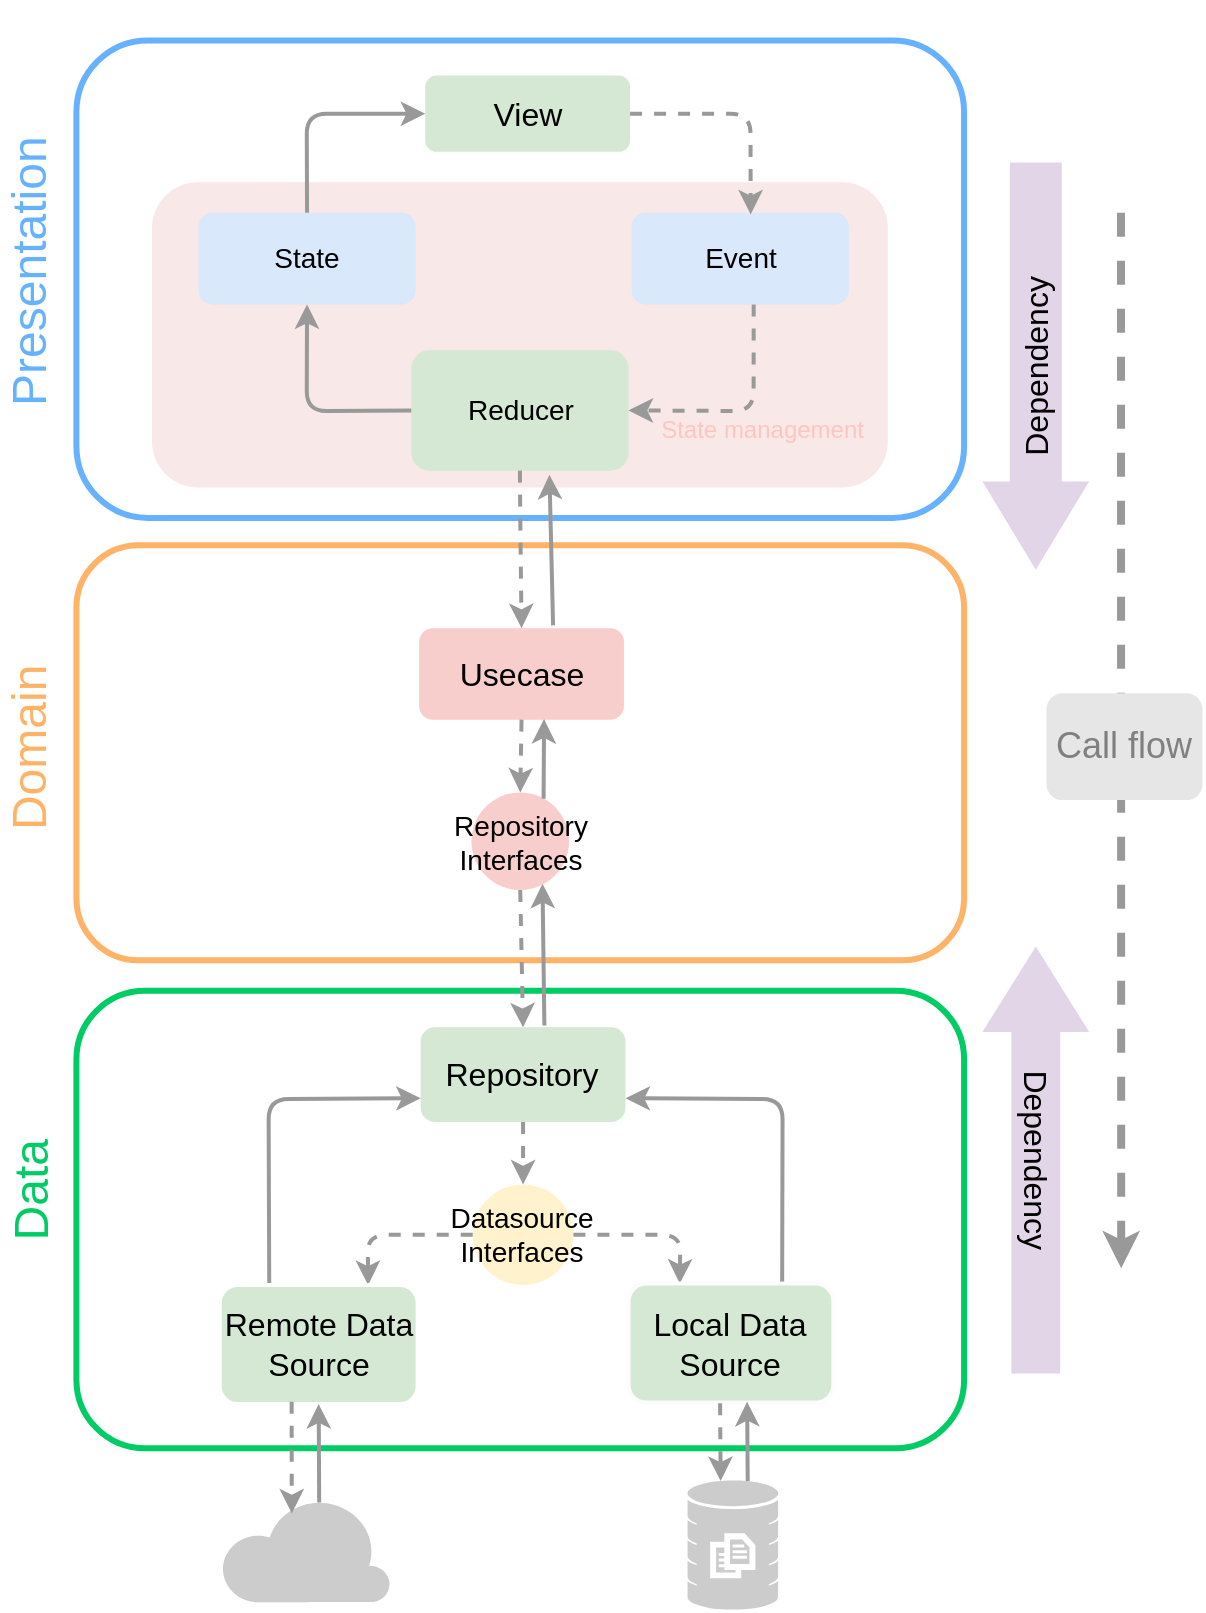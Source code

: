 <mxfile>
    <diagram id="899Ff32Y32sYMfXcTHe8" name="Page-1">
        <mxGraphModel dx="319" dy="308" grid="1" gridSize="10" guides="1" tooltips="1" connect="1" arrows="1" fold="1" page="1" pageScale="1" pageWidth="827" pageHeight="1169" background="#ffffff" math="0" shadow="0">
            <root>
                <mxCell id="0"/>
                <mxCell id="1" parent="0"/>
                <mxCell id="281" value="" style="group" parent="1" vertex="1" connectable="0">
                    <mxGeometry x="20.066" y="23.253" width="601.174" height="784.747" as="geometry"/>
                </mxCell>
                <mxCell id="8" value="" style="rounded=1;whiteSpace=wrap;html=1;fillColor=#FFFFFF;fontColor=#333333;strokeWidth=3;strokeColor=#66B2FF;" parent="281" vertex="1">
                    <mxGeometry x="38.132" width="443.851" height="238.704" as="geometry"/>
                </mxCell>
                <mxCell id="2" value="&lt;h2 style=&quot;font-size: 16px;&quot;&gt;&lt;font color=&quot;#000000&quot; style=&quot;font-weight: normal; font-size: 16px;&quot;&gt;View&lt;/font&gt;&lt;/h2&gt;" style="rounded=1;whiteSpace=wrap;html=1;fillColor=#d5e8d4;strokeColor=none;fontStyle=0;fontSize=16;" parent="281" vertex="1">
                    <mxGeometry x="212.553" y="17.541" width="102.414" height="38.132" as="geometry"/>
                </mxCell>
                <mxCell id="13" style="edgeStyle=orthogonalEdgeStyle;rounded=0;orthogonalLoop=1;jettySize=auto;html=1;exitX=0.5;exitY=1;exitDx=0;exitDy=0;" parent="281" edge="1">
                    <mxGeometry relative="1" as="geometry">
                        <mxPoint x="279.123" y="293.613" as="sourcePoint"/>
                        <mxPoint x="279.123" y="293.613" as="targetPoint"/>
                    </mxGeometry>
                </mxCell>
                <mxCell id="18" value="" style="rounded=1;whiteSpace=wrap;html=1;fillColor=#FFFFFF;fontColor=#333333;strokeWidth=3;strokeColor=#FFB366;" parent="281" vertex="1">
                    <mxGeometry x="38.132" y="252.431" width="443.851" height="207.436" as="geometry"/>
                </mxCell>
                <mxCell id="21" value="" style="rounded=1;whiteSpace=wrap;html=1;fillColor=#FFFFFF;fontColor=#333333;strokeWidth=3;strokeColor=#00CC66;" parent="281" vertex="1">
                    <mxGeometry x="38.132" y="475.119" width="443.851" height="228.789" as="geometry"/>
                </mxCell>
                <mxCell id="22" value="&lt;h2 style=&quot;font-size: 16px;&quot;&gt;&lt;font color=&quot;#000000&quot; style=&quot;font-weight: normal; font-size: 16px;&quot;&gt;Repository&lt;/font&gt;&lt;/h2&gt;" style="rounded=1;whiteSpace=wrap;html=1;fillColor=#d5e8d4;strokeColor=none;fontStyle=0;fontSize=16;" parent="281" vertex="1">
                    <mxGeometry x="210.265" y="493.422" width="102.414" height="47.283" as="geometry"/>
                </mxCell>
                <mxCell id="27" value="Presentation" style="text;html=1;strokeColor=none;fillColor=none;align=center;verticalAlign=middle;whiteSpace=wrap;rounded=0;textDirection=ltr;direction=west;labelPosition=center;verticalLabelPosition=middle;horizontal=0;fontSize=24;fontColor=#66B2FF;" parent="281" vertex="1">
                    <mxGeometry y="-20" width="30.51" height="270" as="geometry"/>
                </mxCell>
                <mxCell id="28" value="Domain" style="text;html=1;strokeColor=none;fillColor=none;align=center;verticalAlign=middle;whiteSpace=wrap;rounded=0;textDirection=ltr;direction=west;labelPosition=center;verticalLabelPosition=middle;horizontal=0;fontSize=24;fontColor=#FFB366;" parent="281" vertex="1">
                    <mxGeometry y="292.088" width="30.505" height="122.021" as="geometry"/>
                </mxCell>
                <mxCell id="29" value="Data" style="text;html=1;strokeColor=none;fillColor=none;align=center;verticalAlign=middle;whiteSpace=wrap;rounded=0;textDirection=ltr;direction=west;labelPosition=center;verticalLabelPosition=middle;horizontal=0;fontSize=24;fontColor=#00CC66;" parent="281" vertex="1">
                    <mxGeometry y="513.251" width="30.505" height="122.021" as="geometry"/>
                </mxCell>
                <mxCell id="50" value="" style="html=1;aspect=fixed;strokeColor=none;shadow=0;align=center;verticalAlign=top;shape=mxgraph.gcp2.database_3;fontSize=20;fillColor=#CCCCCC;" parent="281" vertex="1">
                    <mxGeometry x="343.657" y="719.924" width="45.376" height="64.823" as="geometry"/>
                </mxCell>
                <mxCell id="61" value="&lt;h2&gt;&lt;span style=&quot;font-weight: normal ; font-size: 12px&quot;&gt;&lt;font style=&quot;font-size: 12px&quot;&gt;&lt;span&gt;State &lt;/span&gt;&lt;font style=&quot;font-size: 12px&quot;&gt;management&lt;/font&gt;&lt;span&gt;&amp;nbsp; &amp;nbsp;&lt;/span&gt;&lt;/font&gt;&lt;/span&gt;&lt;/h2&gt;" style="rounded=1;whiteSpace=wrap;html=1;align=right;verticalAlign=bottom;labelPosition=center;verticalLabelPosition=middle;fontSize=14;strokeColor=none;textDirection=ltr;horizontal=1;fillColor=#F8E8E7;fontColor=#FFC6BF;" parent="281" vertex="1">
                    <mxGeometry x="75.935" y="70.925" width="367.916" height="152.526" as="geometry"/>
                </mxCell>
                <mxCell id="20" value="&lt;h2 style=&quot;font-size: 16px;&quot;&gt;&lt;font color=&quot;#000000&quot; style=&quot;font-weight: normal; font-size: 16px;&quot;&gt;Usecase&lt;/font&gt;&lt;/h2&gt;" style="rounded=1;whiteSpace=wrap;html=1;fillColor=#f8cecc;strokeColor=none;fontStyle=0;fontSize=16;" parent="281" vertex="1">
                    <mxGeometry x="209.502" y="293.815" width="102.414" height="45.758" as="geometry"/>
                </mxCell>
                <mxCell id="70" value="&lt;font color=&quot;#000000&quot;&gt;Reducer&lt;br&gt;&lt;/font&gt;" style="rounded=1;whiteSpace=wrap;html=1;fontSize=14;align=center;verticalAlign=middle;fillColor=#d5e8d4;strokeColor=none;" parent="281" vertex="1">
                    <mxGeometry x="205.575" y="154.814" width="108.629" height="60.248" as="geometry"/>
                </mxCell>
                <mxCell id="73" value="&lt;font color=&quot;#000000&quot;&gt;Event&lt;/font&gt;" style="rounded=1;whiteSpace=wrap;html=1;fontSize=14;align=center;verticalAlign=middle;fillColor=#dae8fc;strokeColor=none;" parent="281" vertex="1">
                    <mxGeometry x="315.729" y="86.177" width="108.629" height="45.758" as="geometry"/>
                </mxCell>
                <mxCell id="75" value="&lt;font color=&quot;#000000&quot;&gt;State&lt;/font&gt;" style="rounded=1;whiteSpace=wrap;html=1;fontSize=14;align=center;verticalAlign=middle;fillColor=#dae8fc;strokeColor=none;" parent="281" vertex="1">
                    <mxGeometry x="99.142" y="86.177" width="108.629" height="45.758" as="geometry"/>
                </mxCell>
                <mxCell id="76" value="" style="html=1;labelBackgroundColor=#ffffff;startArrow=none;startFill=0;startSize=6;endArrow=classic;endFill=1;endSize=6;jettySize=auto;orthogonalLoop=1;strokeWidth=2;fontSize=14;entryX=0.5;entryY=1;entryDx=0;entryDy=0;exitX=0;exitY=0.5;exitDx=0;exitDy=0;fontColor=#999999;strokeColor=#999999;" parent="281" source="70" target="75" edge="1">
                    <mxGeometry width="60" height="60" relative="1" as="geometry">
                        <mxPoint x="217.35" y="253.956" as="sourcePoint"/>
                        <mxPoint x="263.108" y="208.198" as="targetPoint"/>
                        <Array as="points">
                            <mxPoint x="153.289" y="185.319"/>
                        </Array>
                    </mxGeometry>
                </mxCell>
                <mxCell id="77" value="" style="html=1;labelBackgroundColor=#ffffff;startArrow=none;startFill=0;startSize=6;endArrow=classic;endFill=1;endSize=6;jettySize=auto;orthogonalLoop=1;strokeWidth=2;fontSize=14;entryX=0;entryY=0.5;entryDx=0;entryDy=0;exitX=0.5;exitY=0;exitDx=0;exitDy=0;fontColor=#999999;strokeColor=#999999;" parent="281" source="75" target="2" edge="1">
                    <mxGeometry width="60" height="60" relative="1" as="geometry">
                        <mxPoint x="230.742" y="192.564" as="sourcePoint"/>
                        <mxPoint x="213.246" y="40.419" as="targetPoint"/>
                        <Array as="points">
                            <mxPoint x="153.289" y="36.606"/>
                        </Array>
                    </mxGeometry>
                </mxCell>
                <mxCell id="78" value="" style="html=1;labelBackgroundColor=#ffffff;startArrow=none;startFill=0;startSize=6;endArrow=classic;endFill=1;endSize=6;jettySize=auto;orthogonalLoop=1;strokeWidth=2;dashed=1;fontSize=14;entryX=0.548;entryY=0.017;entryDx=0;entryDy=0;exitX=1;exitY=0.5;exitDx=0;exitDy=0;fontColor=#999999;strokeColor=#999999;entryPerimeter=0;" parent="281" source="2" target="73" edge="1">
                    <mxGeometry width="60" height="60" relative="1" as="geometry">
                        <mxPoint x="311.153" y="36.606" as="sourcePoint"/>
                        <mxPoint x="220.872" y="48.046" as="targetPoint"/>
                        <Array as="points">
                            <mxPoint x="375.214" y="36.606"/>
                        </Array>
                    </mxGeometry>
                </mxCell>
                <mxCell id="80" value="" style="html=1;labelBackgroundColor=#ffffff;startArrow=none;startFill=0;startSize=6;endArrow=classic;endFill=1;endSize=6;jettySize=auto;orthogonalLoop=1;strokeWidth=2;dashed=1;fontSize=14;entryX=1;entryY=0.5;entryDx=0;entryDy=0;fontColor=#999999;strokeColor=#999999;exitX=0.562;exitY=1;exitDx=0;exitDy=0;exitPerimeter=0;" parent="281" source="73" target="70" edge="1">
                    <mxGeometry width="60" height="60" relative="1" as="geometry">
                        <mxPoint x="375.214" y="131.935" as="sourcePoint"/>
                        <mxPoint x="388.985" y="94.582" as="targetPoint"/>
                        <Array as="points">
                            <mxPoint x="376.74" y="185.319"/>
                        </Array>
                    </mxGeometry>
                </mxCell>
                <mxCell id="82" value="" style="html=1;labelBackgroundColor=#ffffff;startArrow=none;startFill=0;startSize=6;endArrow=classic;endFill=1;endSize=6;jettySize=auto;orthogonalLoop=1;strokeWidth=2;dashed=1;fontSize=14;entryX=0.5;entryY=0;entryDx=0;entryDy=0;exitX=0.5;exitY=1;exitDx=0;exitDy=0;fontColor=#999999;strokeColor=#999999;" parent="281" source="20" target="111" edge="1">
                    <mxGeometry width="60" height="60" relative="1" as="geometry">
                        <mxPoint x="221.483" y="357.102" as="sourcePoint"/>
                        <mxPoint x="226.173" y="506.387" as="targetPoint"/>
                        <Array as="points"/>
                    </mxGeometry>
                </mxCell>
                <mxCell id="89" value="" style="html=1;labelBackgroundColor=#ffffff;startArrow=none;startFill=0;startSize=6;endArrow=classic;endFill=1;endSize=6;jettySize=auto;orthogonalLoop=1;strokeWidth=4;dashed=1;fontSize=14;fontColor=#999999;strokeColor=#999999;exitX=0.5;exitY=1;exitDx=0;exitDy=0;" parent="281" edge="1">
                    <mxGeometry width="60" height="60" relative="1" as="geometry">
                        <mxPoint x="560.423" y="86.177" as="sourcePoint"/>
                        <mxPoint x="560.534" y="613.918" as="targetPoint"/>
                    </mxGeometry>
                </mxCell>
                <mxCell id="90" value="&lt;font color=&quot;#000000&quot;&gt;Datasource Interfaces&lt;/font&gt;" style="ellipse;whiteSpace=wrap;html=1;aspect=fixed;rounded=1;fontSize=14;align=center;verticalAlign=middle;fillColor=#fff2cc;strokeColor=none;" parent="281" vertex="1">
                    <mxGeometry x="236.301" y="571.973" width="50.333" height="50.333" as="geometry"/>
                </mxCell>
                <mxCell id="97" value="" style="endArrow=classic;html=1;fontSize=14;fontColor=#000000;strokeColor=#999999;strokeWidth=2;entryX=0;entryY=0.75;entryDx=0;entryDy=0;exitX=0.25;exitY=0;exitDx=0;exitDy=0;" parent="281" source="33" target="22" edge="1">
                    <mxGeometry width="50" height="50" relative="1" as="geometry">
                        <mxPoint x="143.375" y="552.908" as="sourcePoint"/>
                        <mxPoint x="268.446" y="446.902" as="targetPoint"/>
                        <Array as="points">
                            <mxPoint x="134.223" y="529.266"/>
                        </Array>
                    </mxGeometry>
                </mxCell>
                <mxCell id="98" value="" style="endArrow=classic;html=1;fontSize=14;fontColor=#000000;strokeColor=#999999;strokeWidth=2;entryX=1;entryY=0.75;entryDx=0;entryDy=0;exitX=0.75;exitY=0;exitDx=0;exitDy=0;" parent="281" source="32" target="22" edge="1">
                    <mxGeometry width="50" height="50" relative="1" as="geometry">
                        <mxPoint x="380.282" y="552.908" as="sourcePoint"/>
                        <mxPoint x="217.891" y="543.375" as="targetPoint"/>
                        <Array as="points">
                            <mxPoint x="391.23" y="529.266"/>
                        </Array>
                    </mxGeometry>
                </mxCell>
                <mxCell id="102" value="&lt;h2&gt;&lt;font style=&quot;font-weight: normal&quot;&gt;Call flow&lt;/font&gt;&lt;/h2&gt;" style="rounded=1;whiteSpace=wrap;html=1;strokeColor=none;fontStyle=0;fillColor=#E6E6E6;fontColor=#808080;" parent="281" vertex="1">
                    <mxGeometry x="523.165" y="326.406" width="78.01" height="53.384" as="geometry"/>
                </mxCell>
                <mxCell id="103" value="" style="verticalLabelPosition=bottom;html=1;verticalAlign=top;align=center;strokeColor=none;shape=mxgraph.azure.cloud;rounded=1;fontSize=14;fillColor=#CCCCCC;" parent="281" vertex="1">
                    <mxGeometry x="110.154" y="728.313" width="85.132" height="52.622" as="geometry"/>
                </mxCell>
                <mxCell id="106" value="" style="html=1;labelBackgroundColor=#ffffff;startArrow=none;startFill=0;startSize=6;endArrow=classic;endFill=1;endSize=6;jettySize=auto;orthogonalLoop=1;strokeWidth=2;dashed=1;fontSize=14;entryX=0.75;entryY=0;entryDx=0;entryDy=0;exitX=0;exitY=0.5;exitDx=0;exitDy=0;fontColor=#999999;strokeColor=#999999;" parent="281" source="90" target="33" edge="1">
                    <mxGeometry width="60" height="60" relative="1" as="geometry">
                        <mxPoint x="217.129" y="385.129" as="sourcePoint"/>
                        <mxPoint x="217.891" y="519.733" as="targetPoint"/>
                        <Array as="points">
                            <mxPoint x="183.794" y="597.14"/>
                        </Array>
                    </mxGeometry>
                </mxCell>
                <mxCell id="107" value="" style="html=1;labelBackgroundColor=#ffffff;startArrow=none;startFill=0;startSize=6;endArrow=classic;endFill=1;endSize=6;jettySize=auto;orthogonalLoop=1;strokeWidth=2;dashed=1;fontSize=14;entryX=0.25;entryY=0;entryDx=0;entryDy=0;exitX=1;exitY=0.5;exitDx=0;exitDy=0;fontColor=#999999;strokeColor=#999999;" parent="281" source="90" target="32" edge="1">
                    <mxGeometry width="60" height="60" relative="1" as="geometry">
                        <mxPoint x="246.978" y="596.378" as="sourcePoint"/>
                        <mxPoint x="191.636" y="629.933" as="targetPoint"/>
                        <Array as="points">
                            <mxPoint x="340.133" y="597.14"/>
                        </Array>
                    </mxGeometry>
                </mxCell>
                <mxCell id="108" value="" style="html=1;labelBackgroundColor=#ffffff;startArrow=none;startFill=0;startSize=6;endArrow=classic;endFill=1;endSize=6;jettySize=auto;orthogonalLoop=1;strokeWidth=2;dashed=1;fontSize=14;entryX=0.5;entryY=0;entryDx=0;entryDy=0;exitX=0.5;exitY=1;exitDx=0;exitDy=0;fontColor=#999999;strokeColor=#999999;" parent="281" source="22" target="90" edge="1">
                    <mxGeometry width="60" height="60" relative="1" as="geometry">
                        <mxPoint x="246.978" y="596.378" as="sourcePoint"/>
                        <mxPoint x="191.636" y="629.933" as="targetPoint"/>
                        <Array as="points"/>
                    </mxGeometry>
                </mxCell>
                <mxCell id="115" value="" style="endArrow=classic;html=1;fontSize=14;fontColor=#000000;strokeColor=#999999;strokeWidth=2;exitX=0.604;exitY=-0.02;exitDx=0;exitDy=0;entryX=0.728;entryY=0.934;entryDx=0;entryDy=0;entryPerimeter=0;exitPerimeter=0;" parent="281" source="22" target="111" edge="1">
                    <mxGeometry width="50" height="50" relative="1" as="geometry">
                        <mxPoint x="268.278" y="396.568" as="sourcePoint"/>
                        <mxPoint x="334.135" y="437.369" as="targetPoint"/>
                        <Array as="points"/>
                    </mxGeometry>
                </mxCell>
                <mxCell id="118" value="" style="html=1;labelBackgroundColor=#ffffff;startArrow=none;startFill=0;startSize=6;endArrow=classic;endFill=1;endSize=6;jettySize=auto;orthogonalLoop=1;strokeWidth=2;dashed=1;fontSize=14;entryX=0.5;entryY=0;entryDx=0;entryDy=0;exitX=0.5;exitY=1;exitDx=0;exitDy=0;fontColor=#999999;strokeColor=#999999;" parent="281" source="111" target="22" edge="1">
                    <mxGeometry width="60" height="60" relative="1" as="geometry">
                        <mxPoint x="217.129" y="334.032" as="sourcePoint"/>
                        <mxPoint x="250.483" y="390.975" as="targetPoint"/>
                        <Array as="points"/>
                    </mxGeometry>
                </mxCell>
                <mxCell id="111" value="&lt;font&gt;Repository Interfaces&lt;/font&gt;" style="ellipse;whiteSpace=wrap;html=1;aspect=fixed;rounded=1;fontSize=14;align=center;verticalAlign=middle;fillColor=#f8cecc;strokeColor=none;fontColor=#000000;" parent="281" vertex="1">
                    <mxGeometry x="235.653" y="375.977" width="48.808" height="48.808" as="geometry"/>
                </mxCell>
                <mxCell id="122" value="" style="endArrow=classic;html=1;fontSize=14;fontColor=#000000;strokeColor=#999999;strokeWidth=2;entryX=0.636;entryY=1.035;entryDx=0;entryDy=0;exitX=0.654;exitY=-0.03;exitDx=0;exitDy=0;entryPerimeter=0;exitPerimeter=0;" parent="281" source="20" target="70" edge="1">
                    <mxGeometry width="50" height="50" relative="1" as="geometry">
                        <mxPoint x="267.516" y="292.088" as="sourcePoint"/>
                        <mxPoint x="267.516" y="222.688" as="targetPoint"/>
                        <Array as="points"/>
                    </mxGeometry>
                </mxCell>
                <mxCell id="33" value="&lt;h2 style=&quot;font-size: 16px&quot;&gt;&lt;font color=&quot;#000000&quot; style=&quot;font-weight: normal ; font-size: 16px&quot;&gt;Remote Data Source&lt;/font&gt;&lt;/h2&gt;" style="rounded=1;whiteSpace=wrap;html=1;fillColor=#d5e8d4;strokeColor=#FFFFFF;fontStyle=0;fontSize=16;strokeWidth=2;spacingLeft=1;spacingRight=1;" parent="281" vertex="1">
                    <mxGeometry x="109.819" y="622.307" width="98.921" height="59.485" as="geometry"/>
                </mxCell>
                <mxCell id="104" value="" style="endArrow=classic;html=1;fontSize=14;fontColor=#000000;strokeColor=#999999;strokeWidth=2;entryX=0.5;entryY=1;entryDx=0;entryDy=0;exitX=0.58;exitY=0.05;exitDx=0;exitDy=0;exitPerimeter=0;" parent="281" source="103" target="33" edge="1">
                    <mxGeometry width="50" height="50" relative="1" as="geometry">
                        <mxPoint x="151.474" y="627.04" as="sourcePoint"/>
                        <mxPoint x="151.001" y="585.701" as="targetPoint"/>
                    </mxGeometry>
                </mxCell>
                <mxCell id="212" value="" style="html=1;labelBackgroundColor=#ffffff;startArrow=none;startFill=0;startSize=6;endArrow=classic;endFill=1;endSize=6;jettySize=auto;orthogonalLoop=1;strokeWidth=2;dashed=1;fontSize=14;exitX=0.5;exitY=1;exitDx=0;exitDy=0;fontColor=#999999;strokeColor=#999999;entryX=0.5;entryY=0;entryDx=0;entryDy=0;" parent="281" source="70" target="20" edge="1">
                    <mxGeometry width="60" height="60" relative="1" as="geometry">
                        <mxPoint x="205.575" y="200" as="sourcePoint"/>
                        <mxPoint x="259.889" y="276.072" as="targetPoint"/>
                        <Array as="points">
                            <mxPoint x="260.057" y="236.416"/>
                        </Array>
                    </mxGeometry>
                </mxCell>
                <mxCell id="32" value="&lt;h2 style=&quot;font-size: 16px&quot;&gt;&lt;font color=&quot;#000000&quot; style=&quot;font-weight: normal ; font-size: 16px&quot;&gt;Local Data Source&lt;/font&gt;&lt;/h2&gt;" style="rounded=1;whiteSpace=wrap;html=1;fillColor=#d5e8d4;strokeColor=#FCFCFC;fontStyle=0;fontSize=16;spacingLeft=1;spacingRight=1;strokeWidth=2;" parent="281" vertex="1">
                    <mxGeometry x="314.204" y="621.544" width="102.414" height="59.485" as="geometry"/>
                </mxCell>
                <mxCell id="105" value="" style="endArrow=classic;html=1;fontSize=14;fontColor=#000000;strokeColor=#999999;strokeWidth=2;entryX=0.579;entryY=0.994;entryDx=0;entryDy=0;exitX=0.664;exitY=0.005;exitDx=0;exitDy=0;exitPerimeter=0;entryPerimeter=0;" parent="281" source="50" target="32" edge="1">
                    <mxGeometry width="50" height="50" relative="1" as="geometry">
                        <mxPoint x="388.103" y="627.943" as="sourcePoint"/>
                        <mxPoint x="387.638" y="585.701" as="targetPoint"/>
                    </mxGeometry>
                </mxCell>
                <mxCell id="230" value="Dependency" style="shape=singleArrow;direction=south;whiteSpace=wrap;html=1;fillColor=#e1d5e7;strokeColor=none;align=center;verticalAlign=middle;horizontal=0;fontColor=#000000;fontSize=16;arrowWidth=0.486;arrowSize=0.217;" parent="281" vertex="1">
                    <mxGeometry x="491.134" y="61.01" width="53.384" height="203.622" as="geometry"/>
                </mxCell>
                <mxCell id="231" value="Dependency" style="shape=singleArrow;direction=south;whiteSpace=wrap;html=1;fillColor=#e1d5e7;strokeColor=none;align=center;verticalAlign=middle;horizontal=0;fontColor=#000000;rotation=-180;fontSize=16;arrowWidth=0.457;arrowSize=0.2;" parent="281" vertex="1">
                    <mxGeometry x="491.134" y="453.003" width="53.384" height="213.537" as="geometry"/>
                </mxCell>
                <mxCell id="279" value="" style="html=1;labelBackgroundColor=#ffffff;startArrow=none;startFill=0;startSize=6;endArrow=classic;endFill=1;endSize=6;jettySize=auto;orthogonalLoop=1;strokeWidth=2;dashed=1;fontSize=14;exitX=0.447;exitY=1.006;exitDx=0;exitDy=0;fontColor=#999999;strokeColor=#999999;exitPerimeter=0;entryX=0.366;entryY=0.005;entryDx=0;entryDy=0;entryPerimeter=0;" parent="281" source="32" target="50" edge="1">
                    <mxGeometry width="60" height="60" relative="1" as="geometry">
                        <mxPoint x="296.273" y="606.779" as="sourcePoint"/>
                        <mxPoint x="357.801" y="678.723" as="targetPoint"/>
                    </mxGeometry>
                </mxCell>
                <mxCell id="280" value="" style="html=1;labelBackgroundColor=#ffffff;startArrow=none;startFill=0;startSize=6;endArrow=classic;endFill=1;endSize=6;jettySize=auto;orthogonalLoop=1;strokeWidth=2;dashed=1;fontSize=14;fontColor=#999999;strokeColor=#999999;entryX=0.419;entryY=0.155;entryDx=0;entryDy=0;entryPerimeter=0;" parent="281" target="103" edge="1">
                    <mxGeometry width="60" height="60" relative="1" as="geometry">
                        <mxPoint x="145.753" y="680.651" as="sourcePoint"/>
                        <mxPoint x="146.038" y="719.891" as="targetPoint"/>
                    </mxGeometry>
                </mxCell>
                <mxCell id="326" value="" style="endArrow=classic;html=1;fontSize=14;fontColor=#000000;strokeColor=#999999;strokeWidth=2;exitX=0.739;exitY=0.064;exitDx=0;exitDy=0;entryX=0.61;entryY=0.994;entryDx=0;entryDy=0;entryPerimeter=0;exitPerimeter=0;" edge="1" parent="281" source="111" target="20">
                    <mxGeometry width="50" height="50" relative="1" as="geometry">
                        <mxPoint x="301.053" y="446.887" as="sourcePoint"/>
                        <mxPoint x="300.115" y="375.974" as="targetPoint"/>
                        <Array as="points"/>
                    </mxGeometry>
                </mxCell>
            </root>
        </mxGraphModel>
    </diagram>
</mxfile>